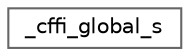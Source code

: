 digraph "Graphical Class Hierarchy"
{
 // LATEX_PDF_SIZE
  bgcolor="transparent";
  edge [fontname=Helvetica,fontsize=10,labelfontname=Helvetica,labelfontsize=10];
  node [fontname=Helvetica,fontsize=10,shape=box,height=0.2,width=0.4];
  rankdir="LR";
  Node0 [id="Node000000",label="_cffi_global_s",height=0.2,width=0.4,color="grey40", fillcolor="white", style="filled",URL="$struct__cffi__global__s.html",tooltip=" "];
}

